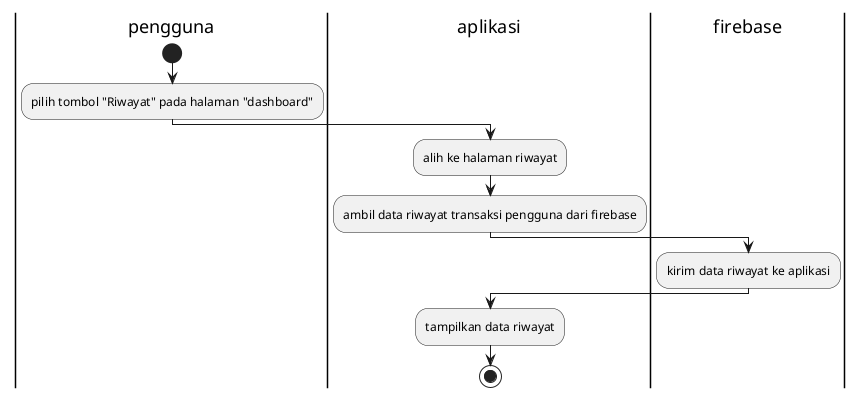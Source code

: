 @startuml

|pengguna|
start
:pilih tombol "Riwayat" pada halaman "dashboard";

|aplikasi|
:alih ke halaman riwayat;
:ambil data riwayat transaksi pengguna dari firebase;

|firebase|
:kirim data riwayat ke aplikasi;

|aplikasi|
:tampilkan data riwayat;
stop

@enduml
